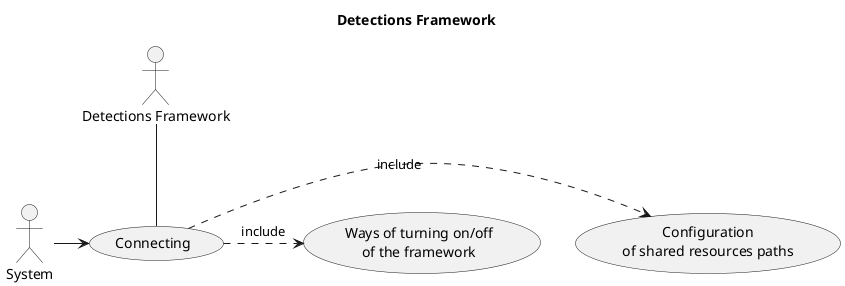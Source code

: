 @startuml

'https://plantuml.com/use-case-diagram

title Detections Framework

:System: as System
:Detections Framework: as Framework
(Ways of turning on/off\nof the framework) as (Ways)
(Configuration\nof shared resources paths) as (Conf)

System -> (Connecting)
Framework -- (Connecting)
(Connecting) .> (Conf) : include
(Connecting) .> (Ways) : include

@enduml